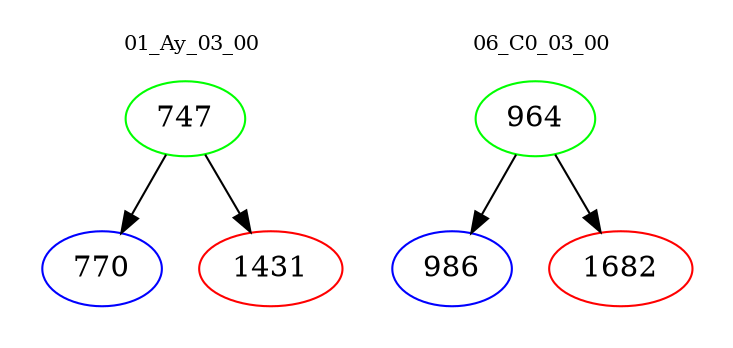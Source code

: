 digraph{
subgraph cluster_0 {
color = white
label = "01_Ay_03_00";
fontsize=10;
T0_747 [label="747", color="green"]
T0_747 -> T0_770 [color="black"]
T0_770 [label="770", color="blue"]
T0_747 -> T0_1431 [color="black"]
T0_1431 [label="1431", color="red"]
}
subgraph cluster_1 {
color = white
label = "06_C0_03_00";
fontsize=10;
T1_964 [label="964", color="green"]
T1_964 -> T1_986 [color="black"]
T1_986 [label="986", color="blue"]
T1_964 -> T1_1682 [color="black"]
T1_1682 [label="1682", color="red"]
}
}
